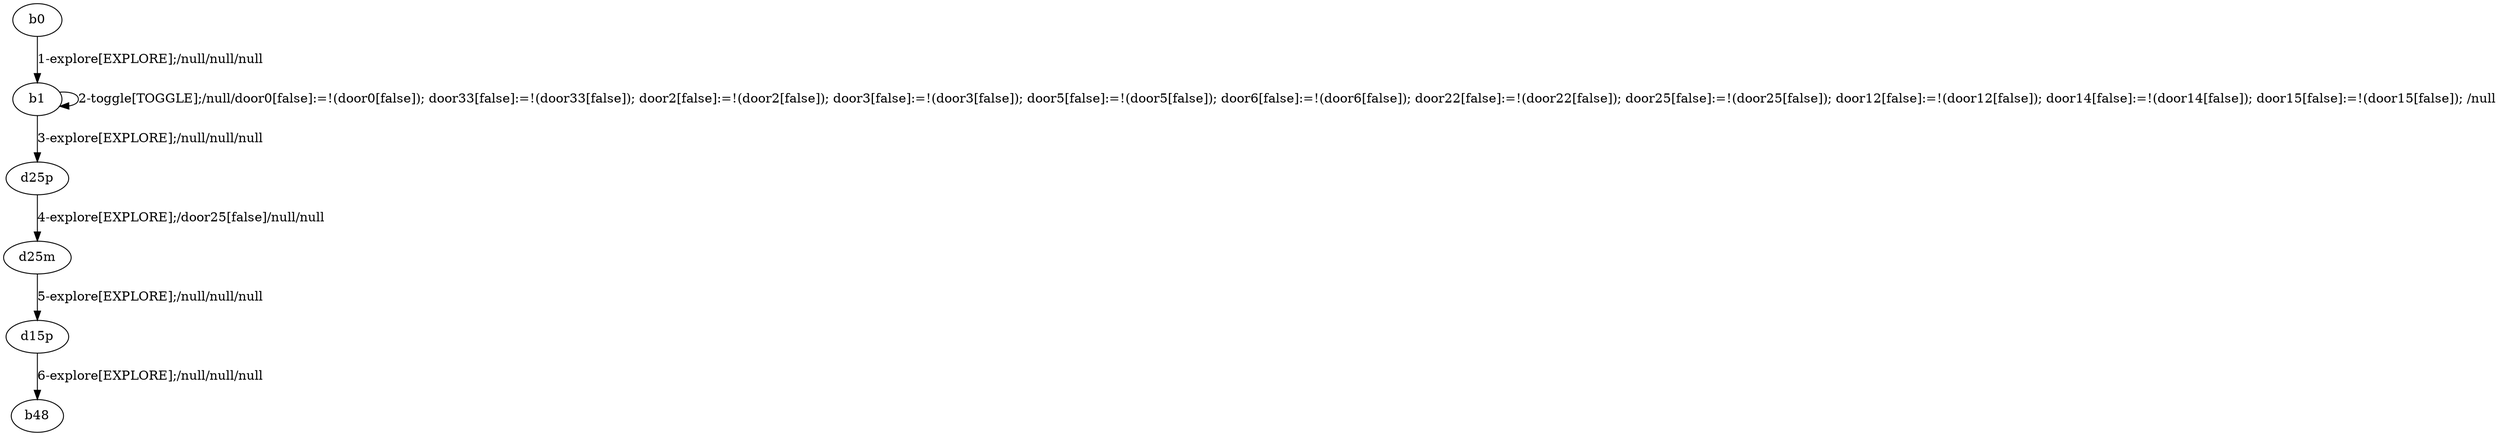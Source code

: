 # Total number of goals covered by this test: 2
# d25m --> d15p
# d15p --> b48

digraph g {
"b0" -> "b1" [label = "1-explore[EXPLORE];/null/null/null"];
"b1" -> "b1" [label = "2-toggle[TOGGLE];/null/door0[false]:=!(door0[false]); door33[false]:=!(door33[false]); door2[false]:=!(door2[false]); door3[false]:=!(door3[false]); door5[false]:=!(door5[false]); door6[false]:=!(door6[false]); door22[false]:=!(door22[false]); door25[false]:=!(door25[false]); door12[false]:=!(door12[false]); door14[false]:=!(door14[false]); door15[false]:=!(door15[false]); /null"];
"b1" -> "d25p" [label = "3-explore[EXPLORE];/null/null/null"];
"d25p" -> "d25m" [label = "4-explore[EXPLORE];/door25[false]/null/null"];
"d25m" -> "d15p" [label = "5-explore[EXPLORE];/null/null/null"];
"d15p" -> "b48" [label = "6-explore[EXPLORE];/null/null/null"];
}
